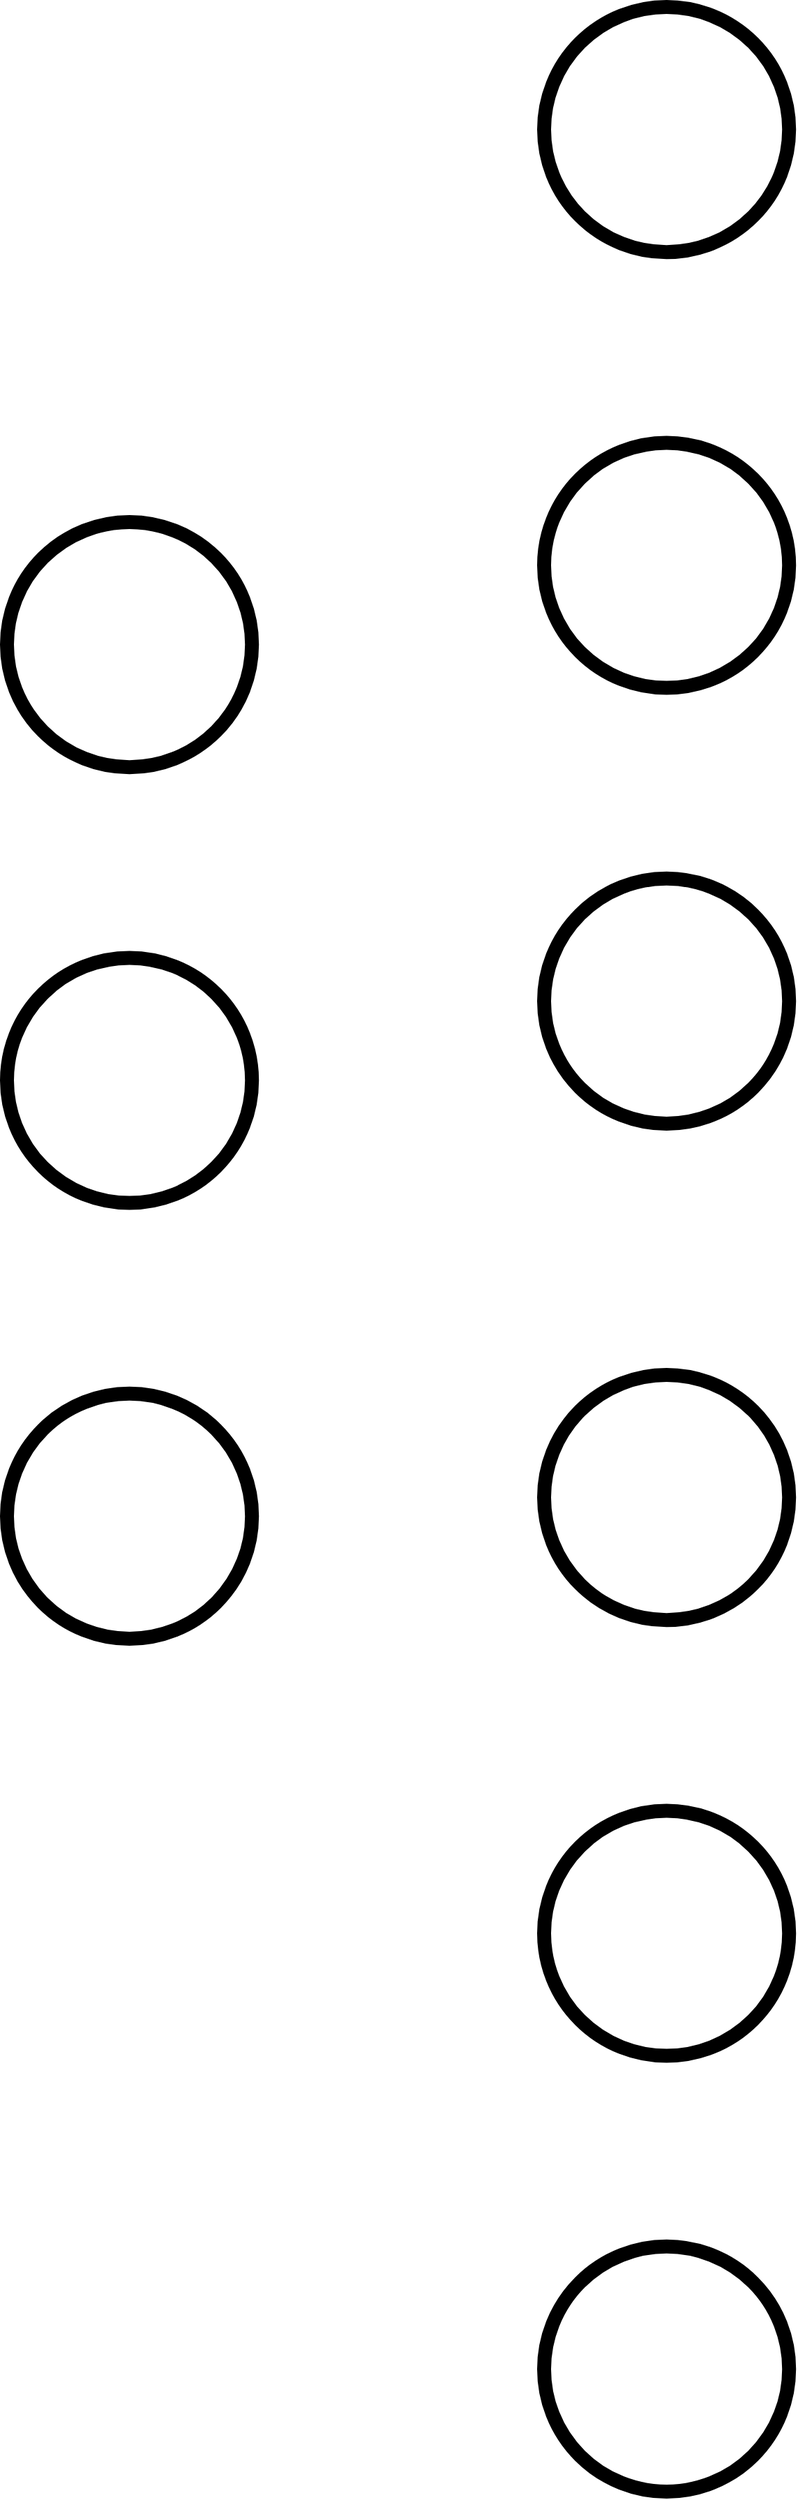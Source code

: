 <mxfile version="16.4.0" type="device"><diagram id="UVJjjyLugFVjUqL5UgjM" name="Page-1"><mxGraphModel dx="1580" dy="2294" grid="0" gridSize="10" guides="1" tooltips="1" connect="1" arrows="1" fold="1" page="1" pageScale="1" pageWidth="850" pageHeight="1100" background="#FFFFFF" math="0" shadow="0"><root><mxCell id="0"/><mxCell id="1" parent="0"/><mxCell id="_WRAzP-a8vFkfRjOosm1-11" value="" style="group;strokeWidth=18;" vertex="1" connectable="0" parent="1"><mxGeometry x="40" y="200" width="175.61" height="800" as="geometry"/></mxCell><mxCell id="_WRAzP-a8vFkfRjOosm1-1" value="" style="ellipse;whiteSpace=wrap;html=1;strokeWidth=10;" vertex="1" parent="_WRAzP-a8vFkfRjOosm1-11"><mxGeometry width="175.61" height="175.61" as="geometry"/></mxCell><mxCell id="_WRAzP-a8vFkfRjOosm1-4" value="" style="ellipse;whiteSpace=wrap;html=1;strokeWidth=10;" vertex="1" parent="_WRAzP-a8vFkfRjOosm1-11"><mxGeometry y="312.195" width="175.61" height="175.61" as="geometry"/></mxCell><mxCell id="_WRAzP-a8vFkfRjOosm1-5" value="" style="ellipse;whiteSpace=wrap;html=1;strokeWidth=10;" vertex="1" parent="_WRAzP-a8vFkfRjOosm1-11"><mxGeometry y="624.39" width="175.61" height="175.61" as="geometry"/></mxCell><mxCell id="_WRAzP-a8vFkfRjOosm1-12" value="" style="group;strokeWidth=18;" vertex="1" connectable="0" parent="1"><mxGeometry x="425" y="-169" width="175.61" height="800" as="geometry"/></mxCell><mxCell id="_WRAzP-a8vFkfRjOosm1-13" value="" style="ellipse;whiteSpace=wrap;html=1;strokeWidth=10;" vertex="1" parent="_WRAzP-a8vFkfRjOosm1-12"><mxGeometry width="175.61" height="175.61" as="geometry"/></mxCell><mxCell id="_WRAzP-a8vFkfRjOosm1-14" value="" style="ellipse;whiteSpace=wrap;html=1;strokeWidth=10;" vertex="1" parent="_WRAzP-a8vFkfRjOosm1-12"><mxGeometry y="312.195" width="175.61" height="175.61" as="geometry"/></mxCell><mxCell id="_WRAzP-a8vFkfRjOosm1-15" value="" style="ellipse;whiteSpace=wrap;html=1;strokeWidth=10;" vertex="1" parent="_WRAzP-a8vFkfRjOosm1-12"><mxGeometry y="624.39" width="175.61" height="175.61" as="geometry"/></mxCell><mxCell id="_WRAzP-a8vFkfRjOosm1-16" value="" style="group;strokeWidth=18;" vertex="1" connectable="0" parent="1"><mxGeometry x="425" y="811" width="175.61" height="800" as="geometry"/></mxCell><mxCell id="_WRAzP-a8vFkfRjOosm1-17" value="" style="ellipse;whiteSpace=wrap;html=1;strokeWidth=10;" vertex="1" parent="_WRAzP-a8vFkfRjOosm1-16"><mxGeometry width="175.61" height="175.61" as="geometry"/></mxCell><mxCell id="_WRAzP-a8vFkfRjOosm1-18" value="" style="ellipse;whiteSpace=wrap;html=1;strokeWidth=10;" vertex="1" parent="_WRAzP-a8vFkfRjOosm1-16"><mxGeometry y="312.195" width="175.61" height="175.61" as="geometry"/></mxCell><mxCell id="_WRAzP-a8vFkfRjOosm1-19" value="" style="ellipse;whiteSpace=wrap;html=1;strokeWidth=10;" vertex="1" parent="_WRAzP-a8vFkfRjOosm1-16"><mxGeometry y="624.39" width="175.61" height="175.61" as="geometry"/></mxCell></root></mxGraphModel></diagram></mxfile>